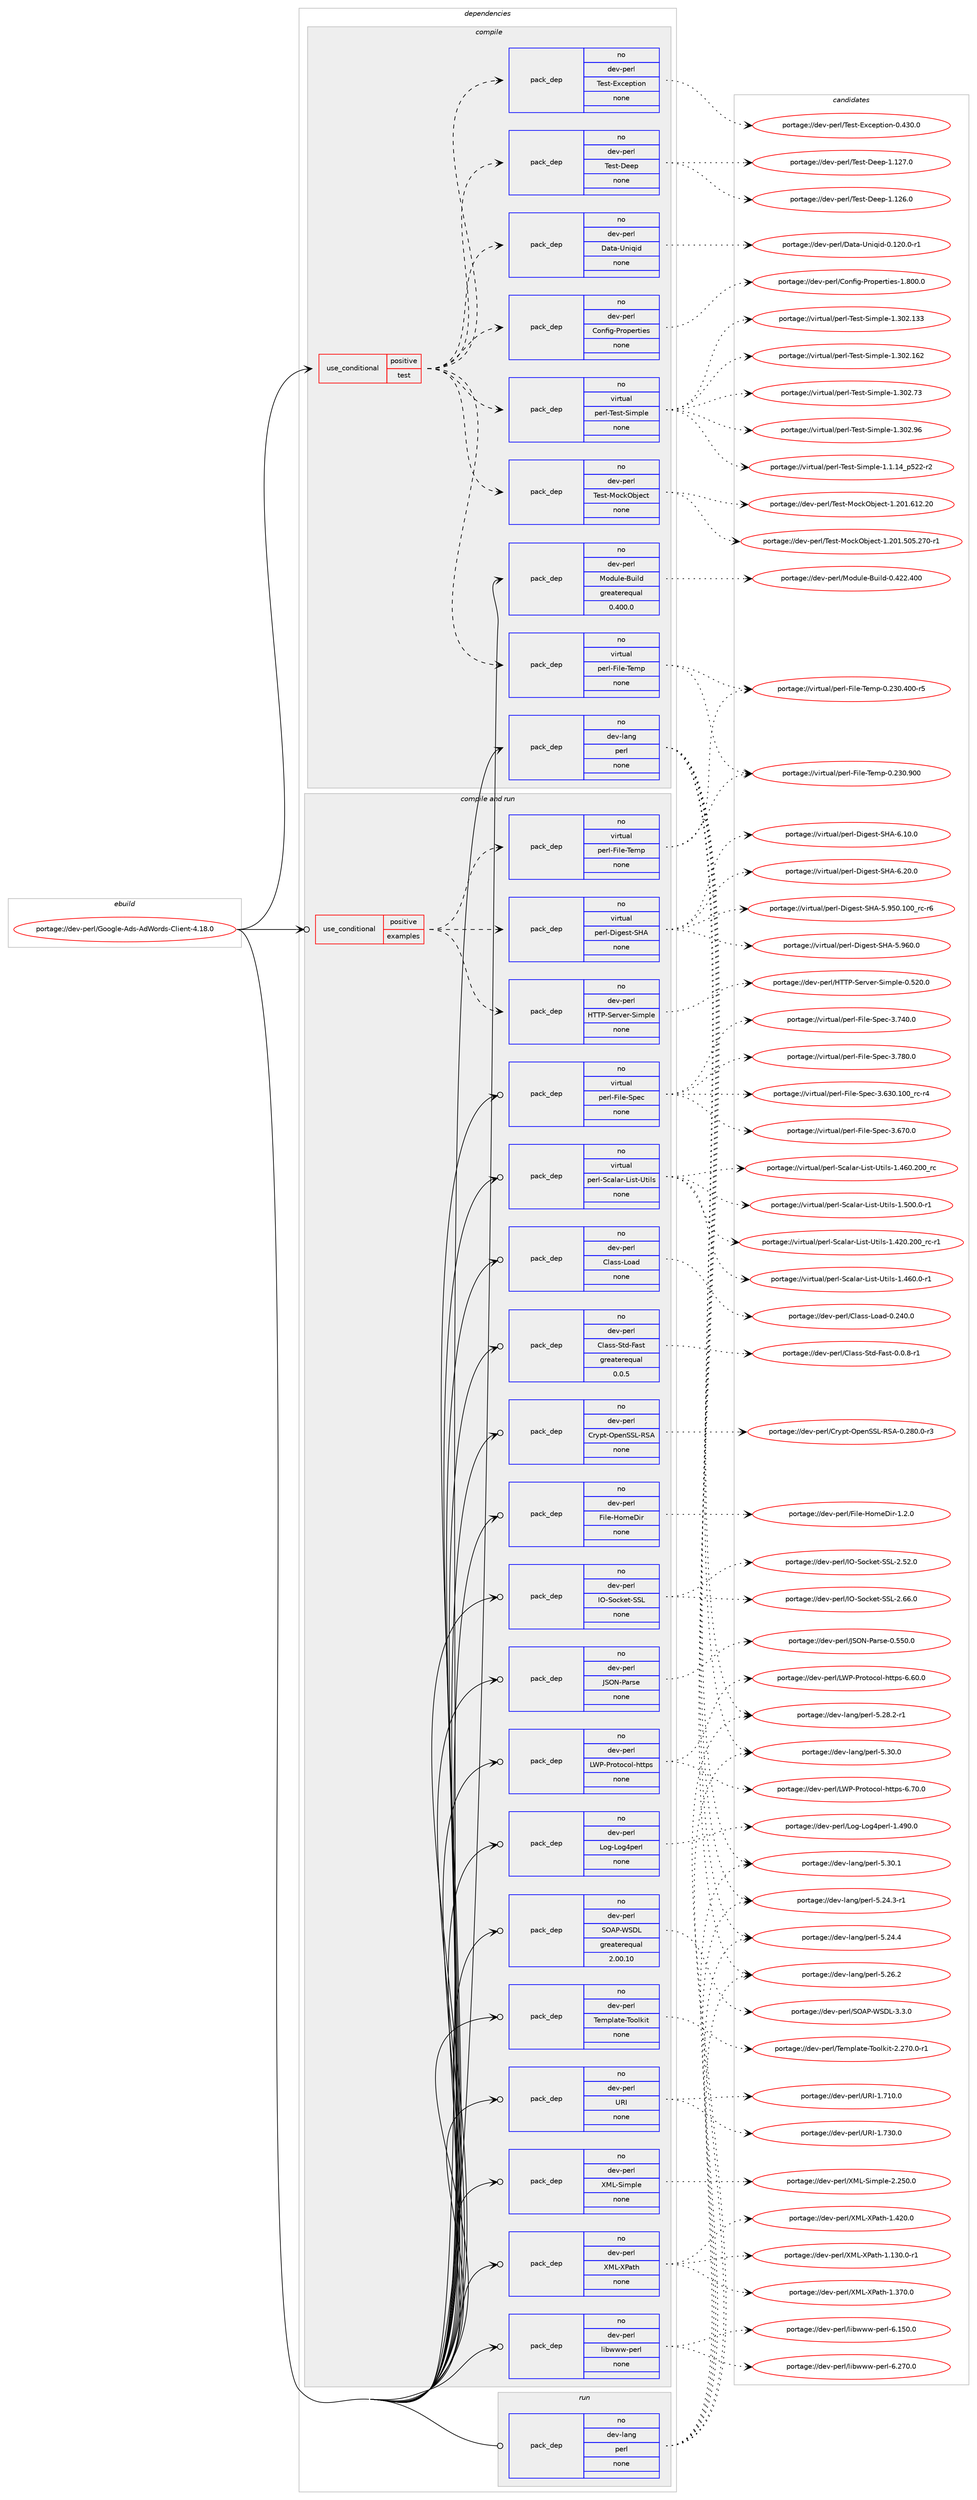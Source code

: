 digraph prolog {

# *************
# Graph options
# *************

newrank=true;
concentrate=true;
compound=true;
graph [rankdir=LR,fontname=Helvetica,fontsize=10,ranksep=1.5];#, ranksep=2.5, nodesep=0.2];
edge  [arrowhead=vee];
node  [fontname=Helvetica,fontsize=10];

# **********
# The ebuild
# **********

subgraph cluster_leftcol {
color=gray;
rank=same;
label=<<i>ebuild</i>>;
id [label="portage://dev-perl/Google-Ads-AdWords-Client-4.18.0", color=red, width=4, href="../dev-perl/Google-Ads-AdWords-Client-4.18.0.svg"];
}

# ****************
# The dependencies
# ****************

subgraph cluster_midcol {
color=gray;
label=<<i>dependencies</i>>;
subgraph cluster_compile {
fillcolor="#eeeeee";
style=filled;
label=<<i>compile</i>>;
subgraph cond23005 {
dependency113571 [label=<<TABLE BORDER="0" CELLBORDER="1" CELLSPACING="0" CELLPADDING="4"><TR><TD ROWSPAN="3" CELLPADDING="10">use_conditional</TD></TR><TR><TD>positive</TD></TR><TR><TD>test</TD></TR></TABLE>>, shape=none, color=red];
subgraph pack87385 {
dependency113572 [label=<<TABLE BORDER="0" CELLBORDER="1" CELLSPACING="0" CELLPADDING="4" WIDTH="220"><TR><TD ROWSPAN="6" CELLPADDING="30">pack_dep</TD></TR><TR><TD WIDTH="110">no</TD></TR><TR><TD>dev-perl</TD></TR><TR><TD>Config-Properties</TD></TR><TR><TD>none</TD></TR><TR><TD></TD></TR></TABLE>>, shape=none, color=blue];
}
dependency113571:e -> dependency113572:w [weight=20,style="dashed",arrowhead="vee"];
subgraph pack87386 {
dependency113573 [label=<<TABLE BORDER="0" CELLBORDER="1" CELLSPACING="0" CELLPADDING="4" WIDTH="220"><TR><TD ROWSPAN="6" CELLPADDING="30">pack_dep</TD></TR><TR><TD WIDTH="110">no</TD></TR><TR><TD>dev-perl</TD></TR><TR><TD>Data-Uniqid</TD></TR><TR><TD>none</TD></TR><TR><TD></TD></TR></TABLE>>, shape=none, color=blue];
}
dependency113571:e -> dependency113573:w [weight=20,style="dashed",arrowhead="vee"];
subgraph pack87387 {
dependency113574 [label=<<TABLE BORDER="0" CELLBORDER="1" CELLSPACING="0" CELLPADDING="4" WIDTH="220"><TR><TD ROWSPAN="6" CELLPADDING="30">pack_dep</TD></TR><TR><TD WIDTH="110">no</TD></TR><TR><TD>virtual</TD></TR><TR><TD>perl-File-Temp</TD></TR><TR><TD>none</TD></TR><TR><TD></TD></TR></TABLE>>, shape=none, color=blue];
}
dependency113571:e -> dependency113574:w [weight=20,style="dashed",arrowhead="vee"];
subgraph pack87388 {
dependency113575 [label=<<TABLE BORDER="0" CELLBORDER="1" CELLSPACING="0" CELLPADDING="4" WIDTH="220"><TR><TD ROWSPAN="6" CELLPADDING="30">pack_dep</TD></TR><TR><TD WIDTH="110">no</TD></TR><TR><TD>dev-perl</TD></TR><TR><TD>Test-Deep</TD></TR><TR><TD>none</TD></TR><TR><TD></TD></TR></TABLE>>, shape=none, color=blue];
}
dependency113571:e -> dependency113575:w [weight=20,style="dashed",arrowhead="vee"];
subgraph pack87389 {
dependency113576 [label=<<TABLE BORDER="0" CELLBORDER="1" CELLSPACING="0" CELLPADDING="4" WIDTH="220"><TR><TD ROWSPAN="6" CELLPADDING="30">pack_dep</TD></TR><TR><TD WIDTH="110">no</TD></TR><TR><TD>dev-perl</TD></TR><TR><TD>Test-Exception</TD></TR><TR><TD>none</TD></TR><TR><TD></TD></TR></TABLE>>, shape=none, color=blue];
}
dependency113571:e -> dependency113576:w [weight=20,style="dashed",arrowhead="vee"];
subgraph pack87390 {
dependency113577 [label=<<TABLE BORDER="0" CELLBORDER="1" CELLSPACING="0" CELLPADDING="4" WIDTH="220"><TR><TD ROWSPAN="6" CELLPADDING="30">pack_dep</TD></TR><TR><TD WIDTH="110">no</TD></TR><TR><TD>dev-perl</TD></TR><TR><TD>Test-MockObject</TD></TR><TR><TD>none</TD></TR><TR><TD></TD></TR></TABLE>>, shape=none, color=blue];
}
dependency113571:e -> dependency113577:w [weight=20,style="dashed",arrowhead="vee"];
subgraph pack87391 {
dependency113578 [label=<<TABLE BORDER="0" CELLBORDER="1" CELLSPACING="0" CELLPADDING="4" WIDTH="220"><TR><TD ROWSPAN="6" CELLPADDING="30">pack_dep</TD></TR><TR><TD WIDTH="110">no</TD></TR><TR><TD>virtual</TD></TR><TR><TD>perl-Test-Simple</TD></TR><TR><TD>none</TD></TR><TR><TD></TD></TR></TABLE>>, shape=none, color=blue];
}
dependency113571:e -> dependency113578:w [weight=20,style="dashed",arrowhead="vee"];
}
id:e -> dependency113571:w [weight=20,style="solid",arrowhead="vee"];
subgraph pack87392 {
dependency113579 [label=<<TABLE BORDER="0" CELLBORDER="1" CELLSPACING="0" CELLPADDING="4" WIDTH="220"><TR><TD ROWSPAN="6" CELLPADDING="30">pack_dep</TD></TR><TR><TD WIDTH="110">no</TD></TR><TR><TD>dev-lang</TD></TR><TR><TD>perl</TD></TR><TR><TD>none</TD></TR><TR><TD></TD></TR></TABLE>>, shape=none, color=blue];
}
id:e -> dependency113579:w [weight=20,style="solid",arrowhead="vee"];
subgraph pack87393 {
dependency113580 [label=<<TABLE BORDER="0" CELLBORDER="1" CELLSPACING="0" CELLPADDING="4" WIDTH="220"><TR><TD ROWSPAN="6" CELLPADDING="30">pack_dep</TD></TR><TR><TD WIDTH="110">no</TD></TR><TR><TD>dev-perl</TD></TR><TR><TD>Module-Build</TD></TR><TR><TD>greaterequal</TD></TR><TR><TD>0.400.0</TD></TR></TABLE>>, shape=none, color=blue];
}
id:e -> dependency113580:w [weight=20,style="solid",arrowhead="vee"];
}
subgraph cluster_compileandrun {
fillcolor="#eeeeee";
style=filled;
label=<<i>compile and run</i>>;
subgraph cond23006 {
dependency113581 [label=<<TABLE BORDER="0" CELLBORDER="1" CELLSPACING="0" CELLPADDING="4"><TR><TD ROWSPAN="3" CELLPADDING="10">use_conditional</TD></TR><TR><TD>positive</TD></TR><TR><TD>examples</TD></TR></TABLE>>, shape=none, color=red];
subgraph pack87394 {
dependency113582 [label=<<TABLE BORDER="0" CELLBORDER="1" CELLSPACING="0" CELLPADDING="4" WIDTH="220"><TR><TD ROWSPAN="6" CELLPADDING="30">pack_dep</TD></TR><TR><TD WIDTH="110">no</TD></TR><TR><TD>virtual</TD></TR><TR><TD>perl-Digest-SHA</TD></TR><TR><TD>none</TD></TR><TR><TD></TD></TR></TABLE>>, shape=none, color=blue];
}
dependency113581:e -> dependency113582:w [weight=20,style="dashed",arrowhead="vee"];
subgraph pack87395 {
dependency113583 [label=<<TABLE BORDER="0" CELLBORDER="1" CELLSPACING="0" CELLPADDING="4" WIDTH="220"><TR><TD ROWSPAN="6" CELLPADDING="30">pack_dep</TD></TR><TR><TD WIDTH="110">no</TD></TR><TR><TD>virtual</TD></TR><TR><TD>perl-File-Temp</TD></TR><TR><TD>none</TD></TR><TR><TD></TD></TR></TABLE>>, shape=none, color=blue];
}
dependency113581:e -> dependency113583:w [weight=20,style="dashed",arrowhead="vee"];
subgraph pack87396 {
dependency113584 [label=<<TABLE BORDER="0" CELLBORDER="1" CELLSPACING="0" CELLPADDING="4" WIDTH="220"><TR><TD ROWSPAN="6" CELLPADDING="30">pack_dep</TD></TR><TR><TD WIDTH="110">no</TD></TR><TR><TD>dev-perl</TD></TR><TR><TD>HTTP-Server-Simple</TD></TR><TR><TD>none</TD></TR><TR><TD></TD></TR></TABLE>>, shape=none, color=blue];
}
dependency113581:e -> dependency113584:w [weight=20,style="dashed",arrowhead="vee"];
}
id:e -> dependency113581:w [weight=20,style="solid",arrowhead="odotvee"];
subgraph pack87397 {
dependency113585 [label=<<TABLE BORDER="0" CELLBORDER="1" CELLSPACING="0" CELLPADDING="4" WIDTH="220"><TR><TD ROWSPAN="6" CELLPADDING="30">pack_dep</TD></TR><TR><TD WIDTH="110">no</TD></TR><TR><TD>dev-perl</TD></TR><TR><TD>Class-Load</TD></TR><TR><TD>none</TD></TR><TR><TD></TD></TR></TABLE>>, shape=none, color=blue];
}
id:e -> dependency113585:w [weight=20,style="solid",arrowhead="odotvee"];
subgraph pack87398 {
dependency113586 [label=<<TABLE BORDER="0" CELLBORDER="1" CELLSPACING="0" CELLPADDING="4" WIDTH="220"><TR><TD ROWSPAN="6" CELLPADDING="30">pack_dep</TD></TR><TR><TD WIDTH="110">no</TD></TR><TR><TD>dev-perl</TD></TR><TR><TD>Class-Std-Fast</TD></TR><TR><TD>greaterequal</TD></TR><TR><TD>0.0.5</TD></TR></TABLE>>, shape=none, color=blue];
}
id:e -> dependency113586:w [weight=20,style="solid",arrowhead="odotvee"];
subgraph pack87399 {
dependency113587 [label=<<TABLE BORDER="0" CELLBORDER="1" CELLSPACING="0" CELLPADDING="4" WIDTH="220"><TR><TD ROWSPAN="6" CELLPADDING="30">pack_dep</TD></TR><TR><TD WIDTH="110">no</TD></TR><TR><TD>dev-perl</TD></TR><TR><TD>Crypt-OpenSSL-RSA</TD></TR><TR><TD>none</TD></TR><TR><TD></TD></TR></TABLE>>, shape=none, color=blue];
}
id:e -> dependency113587:w [weight=20,style="solid",arrowhead="odotvee"];
subgraph pack87400 {
dependency113588 [label=<<TABLE BORDER="0" CELLBORDER="1" CELLSPACING="0" CELLPADDING="4" WIDTH="220"><TR><TD ROWSPAN="6" CELLPADDING="30">pack_dep</TD></TR><TR><TD WIDTH="110">no</TD></TR><TR><TD>dev-perl</TD></TR><TR><TD>File-HomeDir</TD></TR><TR><TD>none</TD></TR><TR><TD></TD></TR></TABLE>>, shape=none, color=blue];
}
id:e -> dependency113588:w [weight=20,style="solid",arrowhead="odotvee"];
subgraph pack87401 {
dependency113589 [label=<<TABLE BORDER="0" CELLBORDER="1" CELLSPACING="0" CELLPADDING="4" WIDTH="220"><TR><TD ROWSPAN="6" CELLPADDING="30">pack_dep</TD></TR><TR><TD WIDTH="110">no</TD></TR><TR><TD>dev-perl</TD></TR><TR><TD>IO-Socket-SSL</TD></TR><TR><TD>none</TD></TR><TR><TD></TD></TR></TABLE>>, shape=none, color=blue];
}
id:e -> dependency113589:w [weight=20,style="solid",arrowhead="odotvee"];
subgraph pack87402 {
dependency113590 [label=<<TABLE BORDER="0" CELLBORDER="1" CELLSPACING="0" CELLPADDING="4" WIDTH="220"><TR><TD ROWSPAN="6" CELLPADDING="30">pack_dep</TD></TR><TR><TD WIDTH="110">no</TD></TR><TR><TD>dev-perl</TD></TR><TR><TD>JSON-Parse</TD></TR><TR><TD>none</TD></TR><TR><TD></TD></TR></TABLE>>, shape=none, color=blue];
}
id:e -> dependency113590:w [weight=20,style="solid",arrowhead="odotvee"];
subgraph pack87403 {
dependency113591 [label=<<TABLE BORDER="0" CELLBORDER="1" CELLSPACING="0" CELLPADDING="4" WIDTH="220"><TR><TD ROWSPAN="6" CELLPADDING="30">pack_dep</TD></TR><TR><TD WIDTH="110">no</TD></TR><TR><TD>dev-perl</TD></TR><TR><TD>LWP-Protocol-https</TD></TR><TR><TD>none</TD></TR><TR><TD></TD></TR></TABLE>>, shape=none, color=blue];
}
id:e -> dependency113591:w [weight=20,style="solid",arrowhead="odotvee"];
subgraph pack87404 {
dependency113592 [label=<<TABLE BORDER="0" CELLBORDER="1" CELLSPACING="0" CELLPADDING="4" WIDTH="220"><TR><TD ROWSPAN="6" CELLPADDING="30">pack_dep</TD></TR><TR><TD WIDTH="110">no</TD></TR><TR><TD>dev-perl</TD></TR><TR><TD>Log-Log4perl</TD></TR><TR><TD>none</TD></TR><TR><TD></TD></TR></TABLE>>, shape=none, color=blue];
}
id:e -> dependency113592:w [weight=20,style="solid",arrowhead="odotvee"];
subgraph pack87405 {
dependency113593 [label=<<TABLE BORDER="0" CELLBORDER="1" CELLSPACING="0" CELLPADDING="4" WIDTH="220"><TR><TD ROWSPAN="6" CELLPADDING="30">pack_dep</TD></TR><TR><TD WIDTH="110">no</TD></TR><TR><TD>dev-perl</TD></TR><TR><TD>SOAP-WSDL</TD></TR><TR><TD>greaterequal</TD></TR><TR><TD>2.00.10</TD></TR></TABLE>>, shape=none, color=blue];
}
id:e -> dependency113593:w [weight=20,style="solid",arrowhead="odotvee"];
subgraph pack87406 {
dependency113594 [label=<<TABLE BORDER="0" CELLBORDER="1" CELLSPACING="0" CELLPADDING="4" WIDTH="220"><TR><TD ROWSPAN="6" CELLPADDING="30">pack_dep</TD></TR><TR><TD WIDTH="110">no</TD></TR><TR><TD>dev-perl</TD></TR><TR><TD>Template-Toolkit</TD></TR><TR><TD>none</TD></TR><TR><TD></TD></TR></TABLE>>, shape=none, color=blue];
}
id:e -> dependency113594:w [weight=20,style="solid",arrowhead="odotvee"];
subgraph pack87407 {
dependency113595 [label=<<TABLE BORDER="0" CELLBORDER="1" CELLSPACING="0" CELLPADDING="4" WIDTH="220"><TR><TD ROWSPAN="6" CELLPADDING="30">pack_dep</TD></TR><TR><TD WIDTH="110">no</TD></TR><TR><TD>dev-perl</TD></TR><TR><TD>URI</TD></TR><TR><TD>none</TD></TR><TR><TD></TD></TR></TABLE>>, shape=none, color=blue];
}
id:e -> dependency113595:w [weight=20,style="solid",arrowhead="odotvee"];
subgraph pack87408 {
dependency113596 [label=<<TABLE BORDER="0" CELLBORDER="1" CELLSPACING="0" CELLPADDING="4" WIDTH="220"><TR><TD ROWSPAN="6" CELLPADDING="30">pack_dep</TD></TR><TR><TD WIDTH="110">no</TD></TR><TR><TD>dev-perl</TD></TR><TR><TD>XML-Simple</TD></TR><TR><TD>none</TD></TR><TR><TD></TD></TR></TABLE>>, shape=none, color=blue];
}
id:e -> dependency113596:w [weight=20,style="solid",arrowhead="odotvee"];
subgraph pack87409 {
dependency113597 [label=<<TABLE BORDER="0" CELLBORDER="1" CELLSPACING="0" CELLPADDING="4" WIDTH="220"><TR><TD ROWSPAN="6" CELLPADDING="30">pack_dep</TD></TR><TR><TD WIDTH="110">no</TD></TR><TR><TD>dev-perl</TD></TR><TR><TD>XML-XPath</TD></TR><TR><TD>none</TD></TR><TR><TD></TD></TR></TABLE>>, shape=none, color=blue];
}
id:e -> dependency113597:w [weight=20,style="solid",arrowhead="odotvee"];
subgraph pack87410 {
dependency113598 [label=<<TABLE BORDER="0" CELLBORDER="1" CELLSPACING="0" CELLPADDING="4" WIDTH="220"><TR><TD ROWSPAN="6" CELLPADDING="30">pack_dep</TD></TR><TR><TD WIDTH="110">no</TD></TR><TR><TD>dev-perl</TD></TR><TR><TD>libwww-perl</TD></TR><TR><TD>none</TD></TR><TR><TD></TD></TR></TABLE>>, shape=none, color=blue];
}
id:e -> dependency113598:w [weight=20,style="solid",arrowhead="odotvee"];
subgraph pack87411 {
dependency113599 [label=<<TABLE BORDER="0" CELLBORDER="1" CELLSPACING="0" CELLPADDING="4" WIDTH="220"><TR><TD ROWSPAN="6" CELLPADDING="30">pack_dep</TD></TR><TR><TD WIDTH="110">no</TD></TR><TR><TD>virtual</TD></TR><TR><TD>perl-File-Spec</TD></TR><TR><TD>none</TD></TR><TR><TD></TD></TR></TABLE>>, shape=none, color=blue];
}
id:e -> dependency113599:w [weight=20,style="solid",arrowhead="odotvee"];
subgraph pack87412 {
dependency113600 [label=<<TABLE BORDER="0" CELLBORDER="1" CELLSPACING="0" CELLPADDING="4" WIDTH="220"><TR><TD ROWSPAN="6" CELLPADDING="30">pack_dep</TD></TR><TR><TD WIDTH="110">no</TD></TR><TR><TD>virtual</TD></TR><TR><TD>perl-Scalar-List-Utils</TD></TR><TR><TD>none</TD></TR><TR><TD></TD></TR></TABLE>>, shape=none, color=blue];
}
id:e -> dependency113600:w [weight=20,style="solid",arrowhead="odotvee"];
}
subgraph cluster_run {
fillcolor="#eeeeee";
style=filled;
label=<<i>run</i>>;
subgraph pack87413 {
dependency113601 [label=<<TABLE BORDER="0" CELLBORDER="1" CELLSPACING="0" CELLPADDING="4" WIDTH="220"><TR><TD ROWSPAN="6" CELLPADDING="30">pack_dep</TD></TR><TR><TD WIDTH="110">no</TD></TR><TR><TD>dev-lang</TD></TR><TR><TD>perl</TD></TR><TR><TD>none</TD></TR><TR><TD></TD></TR></TABLE>>, shape=none, color=blue];
}
id:e -> dependency113601:w [weight=20,style="solid",arrowhead="odot"];
}
}

# **************
# The candidates
# **************

subgraph cluster_choices {
rank=same;
color=gray;
label=<<i>candidates</i>>;

subgraph choice87385 {
color=black;
nodesep=1;
choiceportage10010111845112101114108476711111010210510345801141111121011141161051011154549465648484648 [label="portage://dev-perl/Config-Properties-1.800.0", color=red, width=4,href="../dev-perl/Config-Properties-1.800.0.svg"];
dependency113572:e -> choiceportage10010111845112101114108476711111010210510345801141111121011141161051011154549465648484648:w [style=dotted,weight="100"];
}
subgraph choice87386 {
color=black;
nodesep=1;
choiceportage1001011184511210111410847689711697458511010511310510045484649504846484511449 [label="portage://dev-perl/Data-Uniqid-0.120.0-r1", color=red, width=4,href="../dev-perl/Data-Uniqid-0.120.0-r1.svg"];
dependency113573:e -> choiceportage1001011184511210111410847689711697458511010511310510045484649504846484511449:w [style=dotted,weight="100"];
}
subgraph choice87387 {
color=black;
nodesep=1;
choiceportage118105114116117971084711210111410845701051081014584101109112454846505148465248484511453 [label="portage://virtual/perl-File-Temp-0.230.400-r5", color=red, width=4,href="../virtual/perl-File-Temp-0.230.400-r5.svg"];
choiceportage11810511411611797108471121011141084570105108101458410110911245484650514846574848 [label="portage://virtual/perl-File-Temp-0.230.900", color=red, width=4,href="../virtual/perl-File-Temp-0.230.900.svg"];
dependency113574:e -> choiceportage118105114116117971084711210111410845701051081014584101109112454846505148465248484511453:w [style=dotted,weight="100"];
dependency113574:e -> choiceportage11810511411611797108471121011141084570105108101458410110911245484650514846574848:w [style=dotted,weight="100"];
}
subgraph choice87388 {
color=black;
nodesep=1;
choiceportage10010111845112101114108478410111511645681011011124549464950544648 [label="portage://dev-perl/Test-Deep-1.126.0", color=red, width=4,href="../dev-perl/Test-Deep-1.126.0.svg"];
choiceportage10010111845112101114108478410111511645681011011124549464950554648 [label="portage://dev-perl/Test-Deep-1.127.0", color=red, width=4,href="../dev-perl/Test-Deep-1.127.0.svg"];
dependency113575:e -> choiceportage10010111845112101114108478410111511645681011011124549464950544648:w [style=dotted,weight="100"];
dependency113575:e -> choiceportage10010111845112101114108478410111511645681011011124549464950554648:w [style=dotted,weight="100"];
}
subgraph choice87389 {
color=black;
nodesep=1;
choiceportage1001011184511210111410847841011151164569120991011121161051111104548465251484648 [label="portage://dev-perl/Test-Exception-0.430.0", color=red, width=4,href="../dev-perl/Test-Exception-0.430.0.svg"];
dependency113576:e -> choiceportage1001011184511210111410847841011151164569120991011121161051111104548465251484648:w [style=dotted,weight="100"];
}
subgraph choice87390 {
color=black;
nodesep=1;
choiceportage10010111845112101114108478410111511645771119910779981061019911645494650484946534853465055484511449 [label="portage://dev-perl/Test-MockObject-1.201.505.270-r1", color=red, width=4,href="../dev-perl/Test-MockObject-1.201.505.270-r1.svg"];
choiceportage10010111845112101114108478410111511645771119910779981061019911645494650484946544950465048 [label="portage://dev-perl/Test-MockObject-1.201.612.20", color=red, width=4,href="../dev-perl/Test-MockObject-1.201.612.20.svg"];
dependency113577:e -> choiceportage10010111845112101114108478410111511645771119910779981061019911645494650484946534853465055484511449:w [style=dotted,weight="100"];
dependency113577:e -> choiceportage10010111845112101114108478410111511645771119910779981061019911645494650484946544950465048:w [style=dotted,weight="100"];
}
subgraph choice87391 {
color=black;
nodesep=1;
choiceportage11810511411611797108471121011141084584101115116458310510911210810145494649464952951125350504511450 [label="portage://virtual/perl-Test-Simple-1.1.14_p522-r2", color=red, width=4,href="../virtual/perl-Test-Simple-1.1.14_p522-r2.svg"];
choiceportage11810511411611797108471121011141084584101115116458310510911210810145494651485046495151 [label="portage://virtual/perl-Test-Simple-1.302.133", color=red, width=4,href="../virtual/perl-Test-Simple-1.302.133.svg"];
choiceportage11810511411611797108471121011141084584101115116458310510911210810145494651485046495450 [label="portage://virtual/perl-Test-Simple-1.302.162", color=red, width=4,href="../virtual/perl-Test-Simple-1.302.162.svg"];
choiceportage118105114116117971084711210111410845841011151164583105109112108101454946514850465551 [label="portage://virtual/perl-Test-Simple-1.302.73", color=red, width=4,href="../virtual/perl-Test-Simple-1.302.73.svg"];
choiceportage118105114116117971084711210111410845841011151164583105109112108101454946514850465754 [label="portage://virtual/perl-Test-Simple-1.302.96", color=red, width=4,href="../virtual/perl-Test-Simple-1.302.96.svg"];
dependency113578:e -> choiceportage11810511411611797108471121011141084584101115116458310510911210810145494649464952951125350504511450:w [style=dotted,weight="100"];
dependency113578:e -> choiceportage11810511411611797108471121011141084584101115116458310510911210810145494651485046495151:w [style=dotted,weight="100"];
dependency113578:e -> choiceportage11810511411611797108471121011141084584101115116458310510911210810145494651485046495450:w [style=dotted,weight="100"];
dependency113578:e -> choiceportage118105114116117971084711210111410845841011151164583105109112108101454946514850465551:w [style=dotted,weight="100"];
dependency113578:e -> choiceportage118105114116117971084711210111410845841011151164583105109112108101454946514850465754:w [style=dotted,weight="100"];
}
subgraph choice87392 {
color=black;
nodesep=1;
choiceportage100101118451089711010347112101114108455346505246514511449 [label="portage://dev-lang/perl-5.24.3-r1", color=red, width=4,href="../dev-lang/perl-5.24.3-r1.svg"];
choiceportage10010111845108971101034711210111410845534650524652 [label="portage://dev-lang/perl-5.24.4", color=red, width=4,href="../dev-lang/perl-5.24.4.svg"];
choiceportage10010111845108971101034711210111410845534650544650 [label="portage://dev-lang/perl-5.26.2", color=red, width=4,href="../dev-lang/perl-5.26.2.svg"];
choiceportage100101118451089711010347112101114108455346505646504511449 [label="portage://dev-lang/perl-5.28.2-r1", color=red, width=4,href="../dev-lang/perl-5.28.2-r1.svg"];
choiceportage10010111845108971101034711210111410845534651484648 [label="portage://dev-lang/perl-5.30.0", color=red, width=4,href="../dev-lang/perl-5.30.0.svg"];
choiceportage10010111845108971101034711210111410845534651484649 [label="portage://dev-lang/perl-5.30.1", color=red, width=4,href="../dev-lang/perl-5.30.1.svg"];
dependency113579:e -> choiceportage100101118451089711010347112101114108455346505246514511449:w [style=dotted,weight="100"];
dependency113579:e -> choiceportage10010111845108971101034711210111410845534650524652:w [style=dotted,weight="100"];
dependency113579:e -> choiceportage10010111845108971101034711210111410845534650544650:w [style=dotted,weight="100"];
dependency113579:e -> choiceportage100101118451089711010347112101114108455346505646504511449:w [style=dotted,weight="100"];
dependency113579:e -> choiceportage10010111845108971101034711210111410845534651484648:w [style=dotted,weight="100"];
dependency113579:e -> choiceportage10010111845108971101034711210111410845534651484649:w [style=dotted,weight="100"];
}
subgraph choice87393 {
color=black;
nodesep=1;
choiceportage100101118451121011141084777111100117108101456611710510810045484652505046524848 [label="portage://dev-perl/Module-Build-0.422.400", color=red, width=4,href="../dev-perl/Module-Build-0.422.400.svg"];
dependency113580:e -> choiceportage100101118451121011141084777111100117108101456611710510810045484652505046524848:w [style=dotted,weight="100"];
}
subgraph choice87394 {
color=black;
nodesep=1;
choiceportage11810511411611797108471121011141084568105103101115116458372654553465753484649484895114994511454 [label="portage://virtual/perl-Digest-SHA-5.950.100_rc-r6", color=red, width=4,href="../virtual/perl-Digest-SHA-5.950.100_rc-r6.svg"];
choiceportage11810511411611797108471121011141084568105103101115116458372654553465754484648 [label="portage://virtual/perl-Digest-SHA-5.960.0", color=red, width=4,href="../virtual/perl-Digest-SHA-5.960.0.svg"];
choiceportage118105114116117971084711210111410845681051031011151164583726545544649484648 [label="portage://virtual/perl-Digest-SHA-6.10.0", color=red, width=4,href="../virtual/perl-Digest-SHA-6.10.0.svg"];
choiceportage118105114116117971084711210111410845681051031011151164583726545544650484648 [label="portage://virtual/perl-Digest-SHA-6.20.0", color=red, width=4,href="../virtual/perl-Digest-SHA-6.20.0.svg"];
dependency113582:e -> choiceportage11810511411611797108471121011141084568105103101115116458372654553465753484649484895114994511454:w [style=dotted,weight="100"];
dependency113582:e -> choiceportage11810511411611797108471121011141084568105103101115116458372654553465754484648:w [style=dotted,weight="100"];
dependency113582:e -> choiceportage118105114116117971084711210111410845681051031011151164583726545544649484648:w [style=dotted,weight="100"];
dependency113582:e -> choiceportage118105114116117971084711210111410845681051031011151164583726545544650484648:w [style=dotted,weight="100"];
}
subgraph choice87395 {
color=black;
nodesep=1;
choiceportage118105114116117971084711210111410845701051081014584101109112454846505148465248484511453 [label="portage://virtual/perl-File-Temp-0.230.400-r5", color=red, width=4,href="../virtual/perl-File-Temp-0.230.400-r5.svg"];
choiceportage11810511411611797108471121011141084570105108101458410110911245484650514846574848 [label="portage://virtual/perl-File-Temp-0.230.900", color=red, width=4,href="../virtual/perl-File-Temp-0.230.900.svg"];
dependency113583:e -> choiceportage118105114116117971084711210111410845701051081014584101109112454846505148465248484511453:w [style=dotted,weight="100"];
dependency113583:e -> choiceportage11810511411611797108471121011141084570105108101458410110911245484650514846574848:w [style=dotted,weight="100"];
}
subgraph choice87396 {
color=black;
nodesep=1;
choiceportage100101118451121011141084772848480458310111411810111445831051091121081014548465350484648 [label="portage://dev-perl/HTTP-Server-Simple-0.520.0", color=red, width=4,href="../dev-perl/HTTP-Server-Simple-0.520.0.svg"];
dependency113584:e -> choiceportage100101118451121011141084772848480458310111411810111445831051091121081014548465350484648:w [style=dotted,weight="100"];
}
subgraph choice87397 {
color=black;
nodesep=1;
choiceportage100101118451121011141084767108971151154576111971004548465052484648 [label="portage://dev-perl/Class-Load-0.240.0", color=red, width=4,href="../dev-perl/Class-Load-0.240.0.svg"];
dependency113585:e -> choiceportage100101118451121011141084767108971151154576111971004548465052484648:w [style=dotted,weight="100"];
}
subgraph choice87398 {
color=black;
nodesep=1;
choiceportage1001011184511210111410847671089711511545831161004570971151164548464846564511449 [label="portage://dev-perl/Class-Std-Fast-0.0.8-r1", color=red, width=4,href="../dev-perl/Class-Std-Fast-0.0.8-r1.svg"];
dependency113586:e -> choiceportage1001011184511210111410847671089711511545831161004570971151164548464846564511449:w [style=dotted,weight="100"];
}
subgraph choice87399 {
color=black;
nodesep=1;
choiceportage10010111845112101114108476711412111211645791121011108383764582836545484650564846484511451 [label="portage://dev-perl/Crypt-OpenSSL-RSA-0.280.0-r3", color=red, width=4,href="../dev-perl/Crypt-OpenSSL-RSA-0.280.0-r3.svg"];
dependency113587:e -> choiceportage10010111845112101114108476711412111211645791121011108383764582836545484650564846484511451:w [style=dotted,weight="100"];
}
subgraph choice87400 {
color=black;
nodesep=1;
choiceportage100101118451121011141084770105108101457211110910168105114454946504648 [label="portage://dev-perl/File-HomeDir-1.2.0", color=red, width=4,href="../dev-perl/File-HomeDir-1.2.0.svg"];
dependency113588:e -> choiceportage100101118451121011141084770105108101457211110910168105114454946504648:w [style=dotted,weight="100"];
}
subgraph choice87401 {
color=black;
nodesep=1;
choiceportage100101118451121011141084773794583111991071011164583837645504653504648 [label="portage://dev-perl/IO-Socket-SSL-2.52.0", color=red, width=4,href="../dev-perl/IO-Socket-SSL-2.52.0.svg"];
choiceportage100101118451121011141084773794583111991071011164583837645504654544648 [label="portage://dev-perl/IO-Socket-SSL-2.66.0", color=red, width=4,href="../dev-perl/IO-Socket-SSL-2.66.0.svg"];
dependency113589:e -> choiceportage100101118451121011141084773794583111991071011164583837645504653504648:w [style=dotted,weight="100"];
dependency113589:e -> choiceportage100101118451121011141084773794583111991071011164583837645504654544648:w [style=dotted,weight="100"];
}
subgraph choice87402 {
color=black;
nodesep=1;
choiceportage1001011184511210111410847748379784580971141151014548465353484648 [label="portage://dev-perl/JSON-Parse-0.550.0", color=red, width=4,href="../dev-perl/JSON-Parse-0.550.0.svg"];
dependency113590:e -> choiceportage1001011184511210111410847748379784580971141151014548465353484648:w [style=dotted,weight="100"];
}
subgraph choice87403 {
color=black;
nodesep=1;
choiceportage10010111845112101114108477687804580114111116111991111084510411611611211545544654484648 [label="portage://dev-perl/LWP-Protocol-https-6.60.0", color=red, width=4,href="../dev-perl/LWP-Protocol-https-6.60.0.svg"];
choiceportage10010111845112101114108477687804580114111116111991111084510411611611211545544655484648 [label="portage://dev-perl/LWP-Protocol-https-6.70.0", color=red, width=4,href="../dev-perl/LWP-Protocol-https-6.70.0.svg"];
dependency113591:e -> choiceportage10010111845112101114108477687804580114111116111991111084510411611611211545544654484648:w [style=dotted,weight="100"];
dependency113591:e -> choiceportage10010111845112101114108477687804580114111116111991111084510411611611211545544655484648:w [style=dotted,weight="100"];
}
subgraph choice87404 {
color=black;
nodesep=1;
choiceportage1001011184511210111410847761111034576111103521121011141084549465257484648 [label="portage://dev-perl/Log-Log4perl-1.490.0", color=red, width=4,href="../dev-perl/Log-Log4perl-1.490.0.svg"];
dependency113592:e -> choiceportage1001011184511210111410847761111034576111103521121011141084549465257484648:w [style=dotted,weight="100"];
}
subgraph choice87405 {
color=black;
nodesep=1;
choiceportage1001011184511210111410847837965804587836876455146514648 [label="portage://dev-perl/SOAP-WSDL-3.3.0", color=red, width=4,href="../dev-perl/SOAP-WSDL-3.3.0.svg"];
dependency113593:e -> choiceportage1001011184511210111410847837965804587836876455146514648:w [style=dotted,weight="100"];
}
subgraph choice87406 {
color=black;
nodesep=1;
choiceportage10010111845112101114108478410110911210897116101458411111110810710511645504650554846484511449 [label="portage://dev-perl/Template-Toolkit-2.270.0-r1", color=red, width=4,href="../dev-perl/Template-Toolkit-2.270.0-r1.svg"];
dependency113594:e -> choiceportage10010111845112101114108478410110911210897116101458411111110810710511645504650554846484511449:w [style=dotted,weight="100"];
}
subgraph choice87407 {
color=black;
nodesep=1;
choiceportage10010111845112101114108478582734549465549484648 [label="portage://dev-perl/URI-1.710.0", color=red, width=4,href="../dev-perl/URI-1.710.0.svg"];
choiceportage10010111845112101114108478582734549465551484648 [label="portage://dev-perl/URI-1.730.0", color=red, width=4,href="../dev-perl/URI-1.730.0.svg"];
dependency113595:e -> choiceportage10010111845112101114108478582734549465549484648:w [style=dotted,weight="100"];
dependency113595:e -> choiceportage10010111845112101114108478582734549465551484648:w [style=dotted,weight="100"];
}
subgraph choice87408 {
color=black;
nodesep=1;
choiceportage100101118451121011141084788777645831051091121081014550465053484648 [label="portage://dev-perl/XML-Simple-2.250.0", color=red, width=4,href="../dev-perl/XML-Simple-2.250.0.svg"];
dependency113596:e -> choiceportage100101118451121011141084788777645831051091121081014550465053484648:w [style=dotted,weight="100"];
}
subgraph choice87409 {
color=black;
nodesep=1;
choiceportage10010111845112101114108478877764588809711610445494649514846484511449 [label="portage://dev-perl/XML-XPath-1.130.0-r1", color=red, width=4,href="../dev-perl/XML-XPath-1.130.0-r1.svg"];
choiceportage1001011184511210111410847887776458880971161044549465155484648 [label="portage://dev-perl/XML-XPath-1.370.0", color=red, width=4,href="../dev-perl/XML-XPath-1.370.0.svg"];
choiceportage1001011184511210111410847887776458880971161044549465250484648 [label="portage://dev-perl/XML-XPath-1.420.0", color=red, width=4,href="../dev-perl/XML-XPath-1.420.0.svg"];
dependency113597:e -> choiceportage10010111845112101114108478877764588809711610445494649514846484511449:w [style=dotted,weight="100"];
dependency113597:e -> choiceportage1001011184511210111410847887776458880971161044549465155484648:w [style=dotted,weight="100"];
dependency113597:e -> choiceportage1001011184511210111410847887776458880971161044549465250484648:w [style=dotted,weight="100"];
}
subgraph choice87410 {
color=black;
nodesep=1;
choiceportage100101118451121011141084710810598119119119451121011141084554464953484648 [label="portage://dev-perl/libwww-perl-6.150.0", color=red, width=4,href="../dev-perl/libwww-perl-6.150.0.svg"];
choiceportage100101118451121011141084710810598119119119451121011141084554465055484648 [label="portage://dev-perl/libwww-perl-6.270.0", color=red, width=4,href="../dev-perl/libwww-perl-6.270.0.svg"];
dependency113598:e -> choiceportage100101118451121011141084710810598119119119451121011141084554464953484648:w [style=dotted,weight="100"];
dependency113598:e -> choiceportage100101118451121011141084710810598119119119451121011141084554465055484648:w [style=dotted,weight="100"];
}
subgraph choice87411 {
color=black;
nodesep=1;
choiceportage118105114116117971084711210111410845701051081014583112101994551465451484649484895114994511452 [label="portage://virtual/perl-File-Spec-3.630.100_rc-r4", color=red, width=4,href="../virtual/perl-File-Spec-3.630.100_rc-r4.svg"];
choiceportage118105114116117971084711210111410845701051081014583112101994551465455484648 [label="portage://virtual/perl-File-Spec-3.670.0", color=red, width=4,href="../virtual/perl-File-Spec-3.670.0.svg"];
choiceportage118105114116117971084711210111410845701051081014583112101994551465552484648 [label="portage://virtual/perl-File-Spec-3.740.0", color=red, width=4,href="../virtual/perl-File-Spec-3.740.0.svg"];
choiceportage118105114116117971084711210111410845701051081014583112101994551465556484648 [label="portage://virtual/perl-File-Spec-3.780.0", color=red, width=4,href="../virtual/perl-File-Spec-3.780.0.svg"];
dependency113599:e -> choiceportage118105114116117971084711210111410845701051081014583112101994551465451484649484895114994511452:w [style=dotted,weight="100"];
dependency113599:e -> choiceportage118105114116117971084711210111410845701051081014583112101994551465455484648:w [style=dotted,weight="100"];
dependency113599:e -> choiceportage118105114116117971084711210111410845701051081014583112101994551465552484648:w [style=dotted,weight="100"];
dependency113599:e -> choiceportage118105114116117971084711210111410845701051081014583112101994551465556484648:w [style=dotted,weight="100"];
}
subgraph choice87412 {
color=black;
nodesep=1;
choiceportage11810511411611797108471121011141084583999710897114457610511511645851161051081154549465250484650484895114994511449 [label="portage://virtual/perl-Scalar-List-Utils-1.420.200_rc-r1", color=red, width=4,href="../virtual/perl-Scalar-List-Utils-1.420.200_rc-r1.svg"];
choiceportage118105114116117971084711210111410845839997108971144576105115116458511610510811545494652544846484511449 [label="portage://virtual/perl-Scalar-List-Utils-1.460.0-r1", color=red, width=4,href="../virtual/perl-Scalar-List-Utils-1.460.0-r1.svg"];
choiceportage1181051141161179710847112101114108458399971089711445761051151164585116105108115454946525448465048489511499 [label="portage://virtual/perl-Scalar-List-Utils-1.460.200_rc", color=red, width=4,href="../virtual/perl-Scalar-List-Utils-1.460.200_rc.svg"];
choiceportage118105114116117971084711210111410845839997108971144576105115116458511610510811545494653484846484511449 [label="portage://virtual/perl-Scalar-List-Utils-1.500.0-r1", color=red, width=4,href="../virtual/perl-Scalar-List-Utils-1.500.0-r1.svg"];
dependency113600:e -> choiceportage11810511411611797108471121011141084583999710897114457610511511645851161051081154549465250484650484895114994511449:w [style=dotted,weight="100"];
dependency113600:e -> choiceportage118105114116117971084711210111410845839997108971144576105115116458511610510811545494652544846484511449:w [style=dotted,weight="100"];
dependency113600:e -> choiceportage1181051141161179710847112101114108458399971089711445761051151164585116105108115454946525448465048489511499:w [style=dotted,weight="100"];
dependency113600:e -> choiceportage118105114116117971084711210111410845839997108971144576105115116458511610510811545494653484846484511449:w [style=dotted,weight="100"];
}
subgraph choice87413 {
color=black;
nodesep=1;
choiceportage100101118451089711010347112101114108455346505246514511449 [label="portage://dev-lang/perl-5.24.3-r1", color=red, width=4,href="../dev-lang/perl-5.24.3-r1.svg"];
choiceportage10010111845108971101034711210111410845534650524652 [label="portage://dev-lang/perl-5.24.4", color=red, width=4,href="../dev-lang/perl-5.24.4.svg"];
choiceportage10010111845108971101034711210111410845534650544650 [label="portage://dev-lang/perl-5.26.2", color=red, width=4,href="../dev-lang/perl-5.26.2.svg"];
choiceportage100101118451089711010347112101114108455346505646504511449 [label="portage://dev-lang/perl-5.28.2-r1", color=red, width=4,href="../dev-lang/perl-5.28.2-r1.svg"];
choiceportage10010111845108971101034711210111410845534651484648 [label="portage://dev-lang/perl-5.30.0", color=red, width=4,href="../dev-lang/perl-5.30.0.svg"];
choiceportage10010111845108971101034711210111410845534651484649 [label="portage://dev-lang/perl-5.30.1", color=red, width=4,href="../dev-lang/perl-5.30.1.svg"];
dependency113601:e -> choiceportage100101118451089711010347112101114108455346505246514511449:w [style=dotted,weight="100"];
dependency113601:e -> choiceportage10010111845108971101034711210111410845534650524652:w [style=dotted,weight="100"];
dependency113601:e -> choiceportage10010111845108971101034711210111410845534650544650:w [style=dotted,weight="100"];
dependency113601:e -> choiceportage100101118451089711010347112101114108455346505646504511449:w [style=dotted,weight="100"];
dependency113601:e -> choiceportage10010111845108971101034711210111410845534651484648:w [style=dotted,weight="100"];
dependency113601:e -> choiceportage10010111845108971101034711210111410845534651484649:w [style=dotted,weight="100"];
}
}

}
